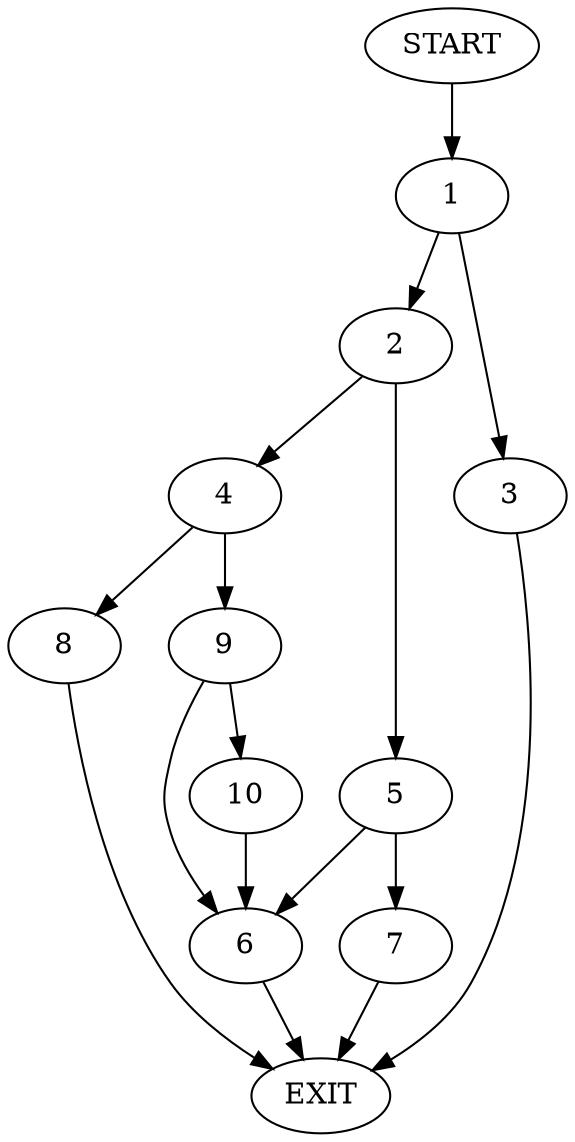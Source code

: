 digraph {
0 [label="START"]
11 [label="EXIT"]
0 -> 1
1 -> 2
1 -> 3
3 -> 11
2 -> 4
2 -> 5
5 -> 6
5 -> 7
4 -> 8
4 -> 9
8 -> 11
9 -> 6
9 -> 10
10 -> 6
6 -> 11
7 -> 11
}
